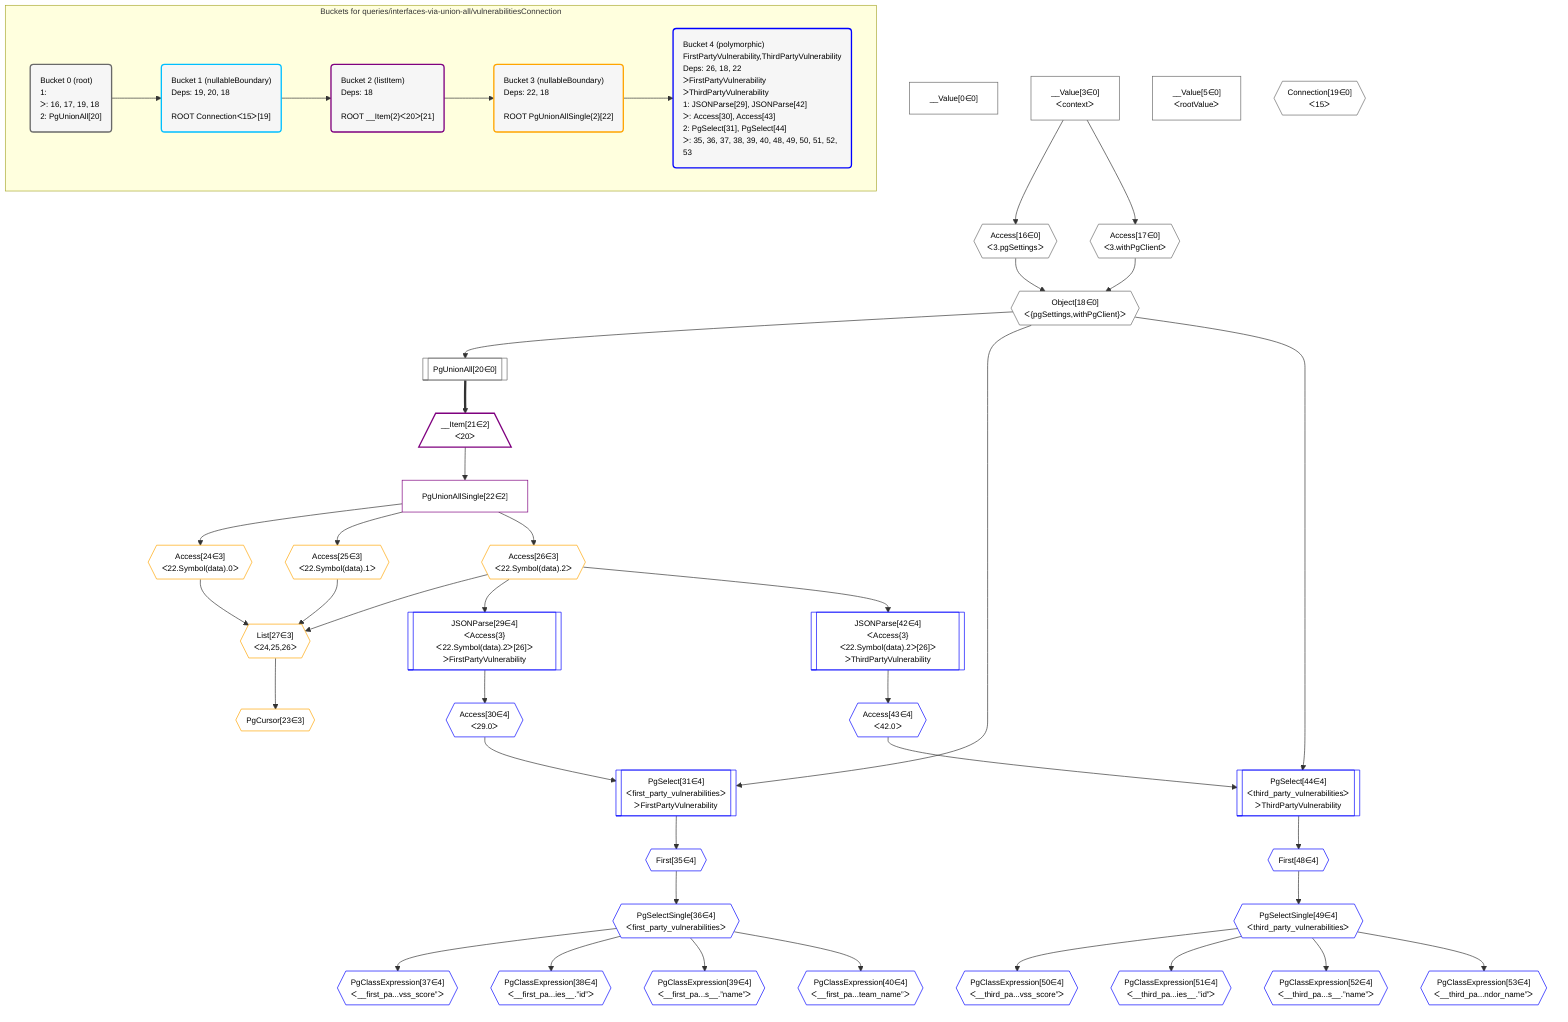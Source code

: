 %%{init: {'themeVariables': { 'fontSize': '12px'}}}%%
graph TD
    classDef path fill:#eee,stroke:#000,color:#000
    classDef plan fill:#fff,stroke-width:1px,color:#000
    classDef itemplan fill:#fff,stroke-width:2px,color:#000
    classDef unbatchedplan fill:#dff,stroke-width:1px,color:#000
    classDef sideeffectplan fill:#fcc,stroke-width:2px,color:#000
    classDef bucket fill:#f6f6f6,color:#000,stroke-width:2px,text-align:left


    %% define steps
    __Value0["__Value[0∈0]"]:::plan
    __Value3["__Value[3∈0]<br />ᐸcontextᐳ"]:::plan
    __Value5["__Value[5∈0]<br />ᐸrootValueᐳ"]:::plan
    Access16{{"Access[16∈0]<br />ᐸ3.pgSettingsᐳ"}}:::plan
    Access17{{"Access[17∈0]<br />ᐸ3.withPgClientᐳ"}}:::plan
    Object18{{"Object[18∈0]<br />ᐸ{pgSettings,withPgClient}ᐳ"}}:::plan
    Connection19{{"Connection[19∈0]<br />ᐸ15ᐳ"}}:::plan
    PgUnionAll20[["PgUnionAll[20∈0]"]]:::plan
    __Item21[/"__Item[21∈2]<br />ᐸ20ᐳ"\]:::itemplan
    PgUnionAllSingle22["PgUnionAllSingle[22∈2]"]:::plan
    Access24{{"Access[24∈3]<br />ᐸ22.Symbol(data).0ᐳ"}}:::plan
    Access25{{"Access[25∈3]<br />ᐸ22.Symbol(data).1ᐳ"}}:::plan
    Access26{{"Access[26∈3]<br />ᐸ22.Symbol(data).2ᐳ"}}:::plan
    List27{{"List[27∈3]<br />ᐸ24,25,26ᐳ"}}:::plan
    PgCursor23{{"PgCursor[23∈3]"}}:::plan
    JSONParse29[["JSONParse[29∈4]<br />ᐸAccess{3}ᐸ22.Symbol(data).2ᐳ[26]ᐳ<br />ᐳFirstPartyVulnerability"]]:::plan
    Access30{{"Access[30∈4]<br />ᐸ29.0ᐳ"}}:::plan
    PgSelect31[["PgSelect[31∈4]<br />ᐸfirst_party_vulnerabilitiesᐳ<br />ᐳFirstPartyVulnerability"]]:::plan
    First35{{"First[35∈4]"}}:::plan
    PgSelectSingle36{{"PgSelectSingle[36∈4]<br />ᐸfirst_party_vulnerabilitiesᐳ"}}:::plan
    PgClassExpression37{{"PgClassExpression[37∈4]<br />ᐸ__first_pa...vss_score”ᐳ"}}:::plan
    PgClassExpression38{{"PgClassExpression[38∈4]<br />ᐸ__first_pa...ies__.”id”ᐳ"}}:::plan
    PgClassExpression39{{"PgClassExpression[39∈4]<br />ᐸ__first_pa...s__.”name”ᐳ"}}:::plan
    PgClassExpression40{{"PgClassExpression[40∈4]<br />ᐸ__first_pa...team_name”ᐳ"}}:::plan
    JSONParse42[["JSONParse[42∈4]<br />ᐸAccess{3}ᐸ22.Symbol(data).2ᐳ[26]ᐳ<br />ᐳThirdPartyVulnerability"]]:::plan
    Access43{{"Access[43∈4]<br />ᐸ42.0ᐳ"}}:::plan
    PgSelect44[["PgSelect[44∈4]<br />ᐸthird_party_vulnerabilitiesᐳ<br />ᐳThirdPartyVulnerability"]]:::plan
    First48{{"First[48∈4]"}}:::plan
    PgSelectSingle49{{"PgSelectSingle[49∈4]<br />ᐸthird_party_vulnerabilitiesᐳ"}}:::plan
    PgClassExpression50{{"PgClassExpression[50∈4]<br />ᐸ__third_pa...vss_score”ᐳ"}}:::plan
    PgClassExpression51{{"PgClassExpression[51∈4]<br />ᐸ__third_pa...ies__.”id”ᐳ"}}:::plan
    PgClassExpression52{{"PgClassExpression[52∈4]<br />ᐸ__third_pa...s__.”name”ᐳ"}}:::plan
    PgClassExpression53{{"PgClassExpression[53∈4]<br />ᐸ__third_pa...ndor_name”ᐳ"}}:::plan

    %% plan dependencies
    __Value3 --> Access16
    __Value3 --> Access17
    Access16 & Access17 --> Object18
    Object18 --> PgUnionAll20
    PgUnionAll20 ==> __Item21
    __Item21 --> PgUnionAllSingle22
    PgUnionAllSingle22 --> Access24
    PgUnionAllSingle22 --> Access25
    PgUnionAllSingle22 --> Access26
    Access24 & Access25 & Access26 --> List27
    List27 --> PgCursor23
    Access26 --> JSONParse29
    JSONParse29 --> Access30
    Object18 & Access30 --> PgSelect31
    PgSelect31 --> First35
    First35 --> PgSelectSingle36
    PgSelectSingle36 --> PgClassExpression37
    PgSelectSingle36 --> PgClassExpression38
    PgSelectSingle36 --> PgClassExpression39
    PgSelectSingle36 --> PgClassExpression40
    Access26 --> JSONParse42
    JSONParse42 --> Access43
    Object18 & Access43 --> PgSelect44
    PgSelect44 --> First48
    First48 --> PgSelectSingle49
    PgSelectSingle49 --> PgClassExpression50
    PgSelectSingle49 --> PgClassExpression51
    PgSelectSingle49 --> PgClassExpression52
    PgSelectSingle49 --> PgClassExpression53

    subgraph "Buckets for queries/interfaces-via-union-all/vulnerabilitiesConnection"
    Bucket0("Bucket 0 (root)<br />1: <br />ᐳ: 16, 17, 19, 18<br />2: PgUnionAll[20]"):::bucket
    classDef bucket0 stroke:#696969
    class Bucket0,__Value0,__Value3,__Value5,Access16,Access17,Object18,Connection19,PgUnionAll20 bucket0
    Bucket1("Bucket 1 (nullableBoundary)<br />Deps: 19, 20, 18<br /><br />ROOT Connectionᐸ15ᐳ[19]"):::bucket
    classDef bucket1 stroke:#00bfff
    class Bucket1 bucket1
    Bucket2("Bucket 2 (listItem)<br />Deps: 18<br /><br />ROOT __Item{2}ᐸ20ᐳ[21]"):::bucket
    classDef bucket2 stroke:#7f007f
    class Bucket2,__Item21,PgUnionAllSingle22 bucket2
    Bucket3("Bucket 3 (nullableBoundary)<br />Deps: 22, 18<br /><br />ROOT PgUnionAllSingle{2}[22]"):::bucket
    classDef bucket3 stroke:#ffa500
    class Bucket3,PgCursor23,Access24,Access25,Access26,List27 bucket3
    Bucket4("Bucket 4 (polymorphic)<br />FirstPartyVulnerability,ThirdPartyVulnerability<br />Deps: 26, 18, 22<br />ᐳFirstPartyVulnerability<br />ᐳThirdPartyVulnerability<br />1: JSONParse[29], JSONParse[42]<br />ᐳ: Access[30], Access[43]<br />2: PgSelect[31], PgSelect[44]<br />ᐳ: 35, 36, 37, 38, 39, 40, 48, 49, 50, 51, 52, 53"):::bucket
    classDef bucket4 stroke:#0000ff
    class Bucket4,JSONParse29,Access30,PgSelect31,First35,PgSelectSingle36,PgClassExpression37,PgClassExpression38,PgClassExpression39,PgClassExpression40,JSONParse42,Access43,PgSelect44,First48,PgSelectSingle49,PgClassExpression50,PgClassExpression51,PgClassExpression52,PgClassExpression53 bucket4
    Bucket0 --> Bucket1
    Bucket1 --> Bucket2
    Bucket2 --> Bucket3
    Bucket3 --> Bucket4
    end